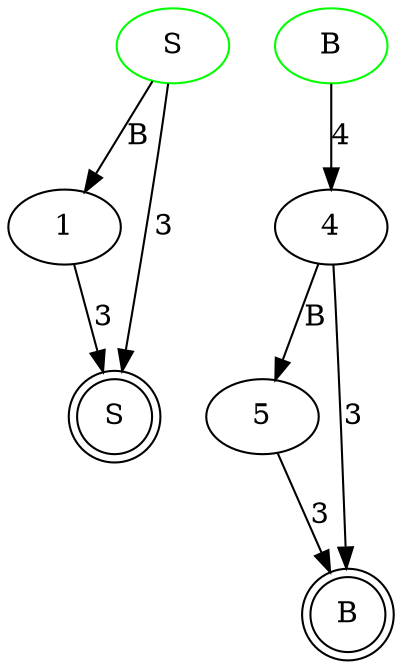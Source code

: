 digraph g
{
    0[label="S", color="green"];
    1;
    2[label="S", shape="doublecircle"];
    3[label="B", color="green"];
    4;
    5;
    6[label="B", shape="doublecircle"]

    0 -> 1[label="B"];
    1 -> 2[label="3"];
    0 -> 2[label="3"];

    3 -> 4[label="4"];
    4 -> 5[label="B"];
    4 -> 6[label="3"];
    5 -> 6[label="3"];
}